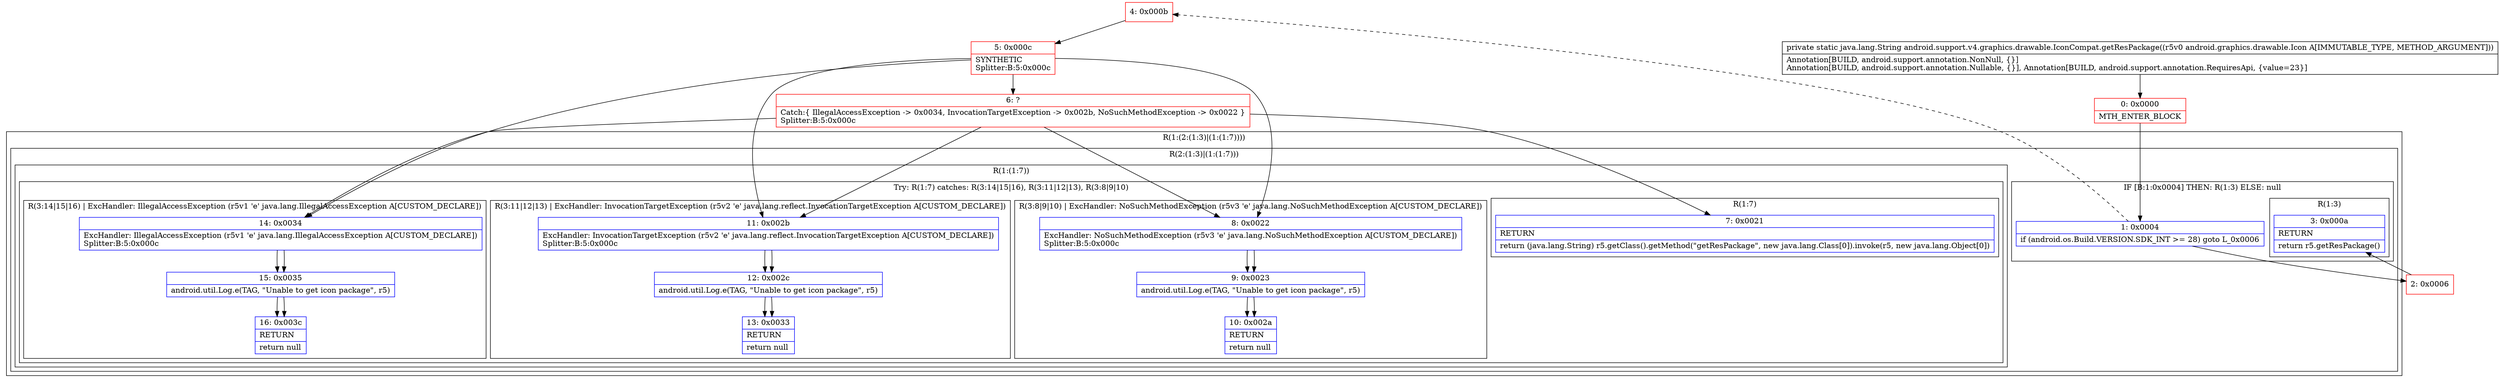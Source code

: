 digraph "CFG forandroid.support.v4.graphics.drawable.IconCompat.getResPackage(Landroid\/graphics\/drawable\/Icon;)Ljava\/lang\/String;" {
subgraph cluster_Region_96288481 {
label = "R(1:(2:(1:3)|(1:(1:7))))";
node [shape=record,color=blue];
subgraph cluster_Region_2115537235 {
label = "R(2:(1:3)|(1:(1:7)))";
node [shape=record,color=blue];
subgraph cluster_IfRegion_581661467 {
label = "IF [B:1:0x0004] THEN: R(1:3) ELSE: null";
node [shape=record,color=blue];
Node_1 [shape=record,label="{1\:\ 0x0004|if (android.os.Build.VERSION.SDK_INT \>= 28) goto L_0x0006\l}"];
subgraph cluster_Region_1322789473 {
label = "R(1:3)";
node [shape=record,color=blue];
Node_3 [shape=record,label="{3\:\ 0x000a|RETURN\l|return r5.getResPackage()\l}"];
}
}
subgraph cluster_Region_578707309 {
label = "R(1:(1:7))";
node [shape=record,color=blue];
subgraph cluster_TryCatchRegion_404097120 {
label = "Try: R(1:7) catches: R(3:14|15|16), R(3:11|12|13), R(3:8|9|10)";
node [shape=record,color=blue];
subgraph cluster_Region_1633453010 {
label = "R(1:7)";
node [shape=record,color=blue];
Node_7 [shape=record,label="{7\:\ 0x0021|RETURN\l|return (java.lang.String) r5.getClass().getMethod(\"getResPackage\", new java.lang.Class[0]).invoke(r5, new java.lang.Object[0])\l}"];
}
subgraph cluster_Region_1851274938 {
label = "R(3:14|15|16) | ExcHandler: IllegalAccessException (r5v1 'e' java.lang.IllegalAccessException A[CUSTOM_DECLARE])\l";
node [shape=record,color=blue];
Node_14 [shape=record,label="{14\:\ 0x0034|ExcHandler: IllegalAccessException (r5v1 'e' java.lang.IllegalAccessException A[CUSTOM_DECLARE])\lSplitter:B:5:0x000c\l}"];
Node_15 [shape=record,label="{15\:\ 0x0035|android.util.Log.e(TAG, \"Unable to get icon package\", r5)\l}"];
Node_16 [shape=record,label="{16\:\ 0x003c|RETURN\l|return null\l}"];
}
subgraph cluster_Region_1049463083 {
label = "R(3:11|12|13) | ExcHandler: InvocationTargetException (r5v2 'e' java.lang.reflect.InvocationTargetException A[CUSTOM_DECLARE])\l";
node [shape=record,color=blue];
Node_11 [shape=record,label="{11\:\ 0x002b|ExcHandler: InvocationTargetException (r5v2 'e' java.lang.reflect.InvocationTargetException A[CUSTOM_DECLARE])\lSplitter:B:5:0x000c\l}"];
Node_12 [shape=record,label="{12\:\ 0x002c|android.util.Log.e(TAG, \"Unable to get icon package\", r5)\l}"];
Node_13 [shape=record,label="{13\:\ 0x0033|RETURN\l|return null\l}"];
}
subgraph cluster_Region_384881554 {
label = "R(3:8|9|10) | ExcHandler: NoSuchMethodException (r5v3 'e' java.lang.NoSuchMethodException A[CUSTOM_DECLARE])\l";
node [shape=record,color=blue];
Node_8 [shape=record,label="{8\:\ 0x0022|ExcHandler: NoSuchMethodException (r5v3 'e' java.lang.NoSuchMethodException A[CUSTOM_DECLARE])\lSplitter:B:5:0x000c\l}"];
Node_9 [shape=record,label="{9\:\ 0x0023|android.util.Log.e(TAG, \"Unable to get icon package\", r5)\l}"];
Node_10 [shape=record,label="{10\:\ 0x002a|RETURN\l|return null\l}"];
}
}
}
}
}
subgraph cluster_Region_1851274938 {
label = "R(3:14|15|16) | ExcHandler: IllegalAccessException (r5v1 'e' java.lang.IllegalAccessException A[CUSTOM_DECLARE])\l";
node [shape=record,color=blue];
Node_14 [shape=record,label="{14\:\ 0x0034|ExcHandler: IllegalAccessException (r5v1 'e' java.lang.IllegalAccessException A[CUSTOM_DECLARE])\lSplitter:B:5:0x000c\l}"];
Node_15 [shape=record,label="{15\:\ 0x0035|android.util.Log.e(TAG, \"Unable to get icon package\", r5)\l}"];
Node_16 [shape=record,label="{16\:\ 0x003c|RETURN\l|return null\l}"];
}
subgraph cluster_Region_1049463083 {
label = "R(3:11|12|13) | ExcHandler: InvocationTargetException (r5v2 'e' java.lang.reflect.InvocationTargetException A[CUSTOM_DECLARE])\l";
node [shape=record,color=blue];
Node_11 [shape=record,label="{11\:\ 0x002b|ExcHandler: InvocationTargetException (r5v2 'e' java.lang.reflect.InvocationTargetException A[CUSTOM_DECLARE])\lSplitter:B:5:0x000c\l}"];
Node_12 [shape=record,label="{12\:\ 0x002c|android.util.Log.e(TAG, \"Unable to get icon package\", r5)\l}"];
Node_13 [shape=record,label="{13\:\ 0x0033|RETURN\l|return null\l}"];
}
subgraph cluster_Region_384881554 {
label = "R(3:8|9|10) | ExcHandler: NoSuchMethodException (r5v3 'e' java.lang.NoSuchMethodException A[CUSTOM_DECLARE])\l";
node [shape=record,color=blue];
Node_8 [shape=record,label="{8\:\ 0x0022|ExcHandler: NoSuchMethodException (r5v3 'e' java.lang.NoSuchMethodException A[CUSTOM_DECLARE])\lSplitter:B:5:0x000c\l}"];
Node_9 [shape=record,label="{9\:\ 0x0023|android.util.Log.e(TAG, \"Unable to get icon package\", r5)\l}"];
Node_10 [shape=record,label="{10\:\ 0x002a|RETURN\l|return null\l}"];
}
Node_0 [shape=record,color=red,label="{0\:\ 0x0000|MTH_ENTER_BLOCK\l}"];
Node_2 [shape=record,color=red,label="{2\:\ 0x0006}"];
Node_4 [shape=record,color=red,label="{4\:\ 0x000b}"];
Node_5 [shape=record,color=red,label="{5\:\ 0x000c|SYNTHETIC\lSplitter:B:5:0x000c\l}"];
Node_6 [shape=record,color=red,label="{6\:\ ?|Catch:\{ IllegalAccessException \-\> 0x0034, InvocationTargetException \-\> 0x002b, NoSuchMethodException \-\> 0x0022 \}\lSplitter:B:5:0x000c\l}"];
MethodNode[shape=record,label="{private static java.lang.String android.support.v4.graphics.drawable.IconCompat.getResPackage((r5v0 android.graphics.drawable.Icon A[IMMUTABLE_TYPE, METHOD_ARGUMENT]))  | Annotation[BUILD, android.support.annotation.NonNull, \{\}]\lAnnotation[BUILD, android.support.annotation.Nullable, \{\}], Annotation[BUILD, android.support.annotation.RequiresApi, \{value=23\}]\l}"];
MethodNode -> Node_0;
Node_1 -> Node_2;
Node_1 -> Node_4[style=dashed];
Node_14 -> Node_15;
Node_15 -> Node_16;
Node_11 -> Node_12;
Node_12 -> Node_13;
Node_8 -> Node_9;
Node_9 -> Node_10;
Node_14 -> Node_15;
Node_15 -> Node_16;
Node_11 -> Node_12;
Node_12 -> Node_13;
Node_8 -> Node_9;
Node_9 -> Node_10;
Node_0 -> Node_1;
Node_2 -> Node_3;
Node_4 -> Node_5;
Node_5 -> Node_6;
Node_5 -> Node_14;
Node_5 -> Node_11;
Node_5 -> Node_8;
Node_6 -> Node_7;
Node_6 -> Node_14;
Node_6 -> Node_11;
Node_6 -> Node_8;
}

